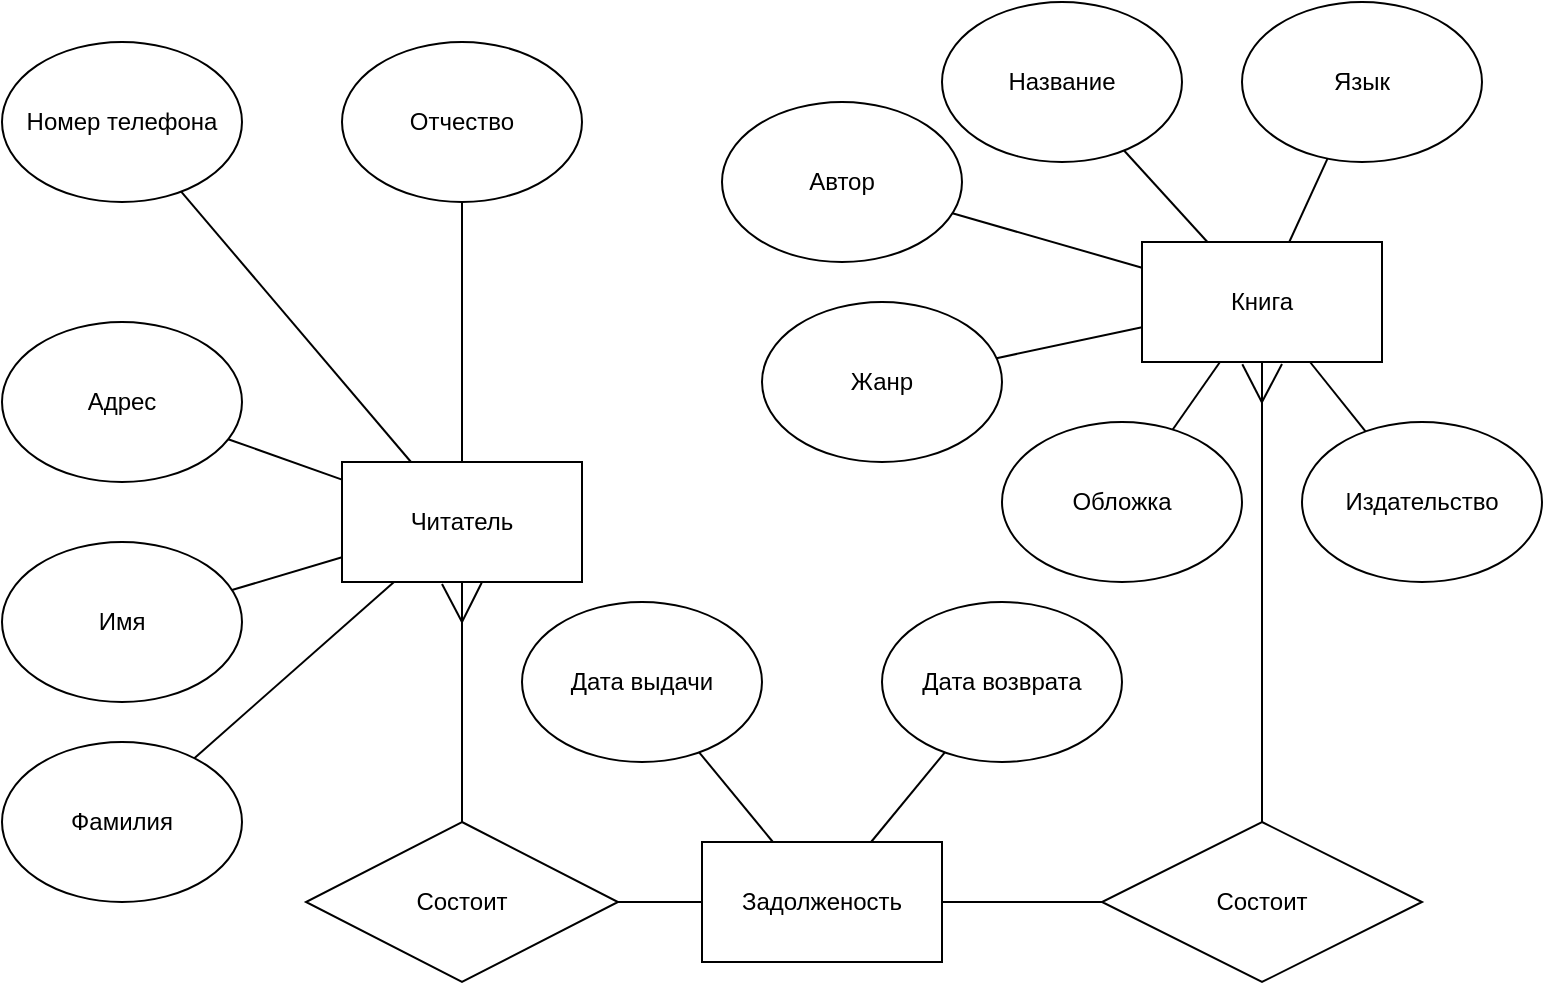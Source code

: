 <mxfile version="12.9.3" type="device"><diagram id="H_cbWJYPV7FwMgceE-Rb" name="Page-1"><mxGraphModel dx="2214" dy="1170" grid="1" gridSize="10" guides="1" tooltips="1" connect="1" arrows="1" fold="1" page="1" pageScale="1" pageWidth="827" pageHeight="1169" math="0" shadow="0"><root><mxCell id="0"/><mxCell id="1" parent="0"/><mxCell id="Ui2UbDlc7viXw09pHIX--1" value="Читатель" style="rounded=0;whiteSpace=wrap;html=1;" vertex="1" parent="1"><mxGeometry x="190" y="230" width="120" height="60" as="geometry"/></mxCell><mxCell id="Ui2UbDlc7viXw09pHIX--2" value="Книга" style="rounded=0;whiteSpace=wrap;html=1;" vertex="1" parent="1"><mxGeometry x="590" y="120" width="120" height="60" as="geometry"/></mxCell><mxCell id="Ui2UbDlc7viXw09pHIX--3" value="Задолженость" style="rounded=0;whiteSpace=wrap;html=1;" vertex="1" parent="1"><mxGeometry x="370" y="420" width="120" height="60" as="geometry"/></mxCell><mxCell id="Ui2UbDlc7viXw09pHIX--8" value="Фамилия" style="ellipse;whiteSpace=wrap;html=1;" vertex="1" parent="1"><mxGeometry x="20" y="370" width="120" height="80" as="geometry"/></mxCell><mxCell id="Ui2UbDlc7viXw09pHIX--9" value="Имя" style="ellipse;whiteSpace=wrap;html=1;" vertex="1" parent="1"><mxGeometry x="20" y="270" width="120" height="80" as="geometry"/></mxCell><mxCell id="Ui2UbDlc7viXw09pHIX--10" value="Отчество" style="ellipse;whiteSpace=wrap;html=1;" vertex="1" parent="1"><mxGeometry x="190" y="20" width="120" height="80" as="geometry"/></mxCell><mxCell id="Ui2UbDlc7viXw09pHIX--11" value="Адрес" style="ellipse;whiteSpace=wrap;html=1;" vertex="1" parent="1"><mxGeometry x="20" y="160" width="120" height="80" as="geometry"/></mxCell><mxCell id="Ui2UbDlc7viXw09pHIX--12" value="Номер телефона" style="ellipse;whiteSpace=wrap;html=1;" vertex="1" parent="1"><mxGeometry x="20" y="20" width="120" height="80" as="geometry"/></mxCell><mxCell id="Ui2UbDlc7viXw09pHIX--13" value="" style="endArrow=none;html=1;" edge="1" parent="1" source="Ui2UbDlc7viXw09pHIX--1" target="Ui2UbDlc7viXw09pHIX--10"><mxGeometry width="50" height="50" relative="1" as="geometry"><mxPoint x="390" y="520" as="sourcePoint"/><mxPoint x="440" y="470" as="targetPoint"/></mxGeometry></mxCell><mxCell id="Ui2UbDlc7viXw09pHIX--14" value="" style="endArrow=none;html=1;" edge="1" parent="1" source="Ui2UbDlc7viXw09pHIX--8" target="Ui2UbDlc7viXw09pHIX--1"><mxGeometry width="50" height="50" relative="1" as="geometry"><mxPoint x="390" y="520" as="sourcePoint"/><mxPoint x="440" y="470" as="targetPoint"/></mxGeometry></mxCell><mxCell id="Ui2UbDlc7viXw09pHIX--15" value="" style="endArrow=none;html=1;" edge="1" parent="1" source="Ui2UbDlc7viXw09pHIX--9" target="Ui2UbDlc7viXw09pHIX--1"><mxGeometry width="50" height="50" relative="1" as="geometry"><mxPoint x="390" y="520" as="sourcePoint"/><mxPoint x="440" y="470" as="targetPoint"/></mxGeometry></mxCell><mxCell id="Ui2UbDlc7viXw09pHIX--16" value="" style="endArrow=none;html=1;" edge="1" parent="1" source="Ui2UbDlc7viXw09pHIX--11" target="Ui2UbDlc7viXw09pHIX--1"><mxGeometry width="50" height="50" relative="1" as="geometry"><mxPoint x="390" y="520" as="sourcePoint"/><mxPoint x="440" y="470" as="targetPoint"/></mxGeometry></mxCell><mxCell id="Ui2UbDlc7viXw09pHIX--17" value="" style="endArrow=none;html=1;" edge="1" parent="1" source="Ui2UbDlc7viXw09pHIX--1" target="Ui2UbDlc7viXw09pHIX--12"><mxGeometry width="50" height="50" relative="1" as="geometry"><mxPoint x="350" y="250" as="sourcePoint"/><mxPoint x="400" y="200" as="targetPoint"/></mxGeometry></mxCell><mxCell id="Ui2UbDlc7viXw09pHIX--18" value="Дата выдачи" style="ellipse;whiteSpace=wrap;html=1;" vertex="1" parent="1"><mxGeometry x="280" y="300" width="120" height="80" as="geometry"/></mxCell><mxCell id="Ui2UbDlc7viXw09pHIX--19" value="Состоит" style="rhombus;whiteSpace=wrap;html=1;" vertex="1" parent="1"><mxGeometry x="172" y="410" width="156" height="80" as="geometry"/></mxCell><mxCell id="Ui2UbDlc7viXw09pHIX--20" value="" style="endArrow=none;html=1;" edge="1" parent="1" source="Ui2UbDlc7viXw09pHIX--1" target="Ui2UbDlc7viXw09pHIX--19"><mxGeometry width="50" height="50" relative="1" as="geometry"><mxPoint x="390" y="520" as="sourcePoint"/><mxPoint x="440" y="470" as="targetPoint"/></mxGeometry></mxCell><mxCell id="Ui2UbDlc7viXw09pHIX--21" value="" style="endArrow=none;html=1;" edge="1" parent="1" source="Ui2UbDlc7viXw09pHIX--3" target="Ui2UbDlc7viXw09pHIX--19"><mxGeometry width="50" height="50" relative="1" as="geometry"><mxPoint x="390" y="520" as="sourcePoint"/><mxPoint x="440" y="470" as="targetPoint"/></mxGeometry></mxCell><mxCell id="Ui2UbDlc7viXw09pHIX--22" value="Состоит" style="rhombus;whiteSpace=wrap;html=1;" vertex="1" parent="1"><mxGeometry x="570" y="410" width="160" height="80" as="geometry"/></mxCell><mxCell id="Ui2UbDlc7viXw09pHIX--23" value="" style="endArrow=none;html=1;" edge="1" parent="1" source="Ui2UbDlc7viXw09pHIX--3" target="Ui2UbDlc7viXw09pHIX--22"><mxGeometry width="50" height="50" relative="1" as="geometry"><mxPoint x="390" y="520" as="sourcePoint"/><mxPoint x="440" y="470" as="targetPoint"/></mxGeometry></mxCell><mxCell id="Ui2UbDlc7viXw09pHIX--24" value="" style="endArrow=none;html=1;" edge="1" parent="1" source="Ui2UbDlc7viXw09pHIX--22" target="Ui2UbDlc7viXw09pHIX--2"><mxGeometry width="50" height="50" relative="1" as="geometry"><mxPoint x="692" y="460" as="sourcePoint"/><mxPoint x="760" y="590" as="targetPoint"/></mxGeometry></mxCell><mxCell id="Ui2UbDlc7viXw09pHIX--25" value="Дата возврата" style="ellipse;whiteSpace=wrap;html=1;" vertex="1" parent="1"><mxGeometry x="460" y="300" width="120" height="80" as="geometry"/></mxCell><mxCell id="Ui2UbDlc7viXw09pHIX--26" value="" style="endArrow=none;html=1;" edge="1" parent="1" source="Ui2UbDlc7viXw09pHIX--18" target="Ui2UbDlc7viXw09pHIX--3"><mxGeometry width="50" height="50" relative="1" as="geometry"><mxPoint x="390" y="520" as="sourcePoint"/><mxPoint x="440" y="470" as="targetPoint"/></mxGeometry></mxCell><mxCell id="Ui2UbDlc7viXw09pHIX--27" value="" style="endArrow=none;html=1;" edge="1" parent="1" source="Ui2UbDlc7viXw09pHIX--25" target="Ui2UbDlc7viXw09pHIX--3"><mxGeometry width="50" height="50" relative="1" as="geometry"><mxPoint x="390" y="520" as="sourcePoint"/><mxPoint x="440" y="470" as="targetPoint"/></mxGeometry></mxCell><mxCell id="Ui2UbDlc7viXw09pHIX--28" value="Обложка" style="ellipse;whiteSpace=wrap;html=1;" vertex="1" parent="1"><mxGeometry x="520" y="210" width="120" height="80" as="geometry"/></mxCell><mxCell id="Ui2UbDlc7viXw09pHIX--29" value="Издательство" style="ellipse;whiteSpace=wrap;html=1;" vertex="1" parent="1"><mxGeometry x="670" y="210" width="120" height="80" as="geometry"/></mxCell><mxCell id="Ui2UbDlc7viXw09pHIX--30" value="Жанр" style="ellipse;whiteSpace=wrap;html=1;" vertex="1" parent="1"><mxGeometry x="400" y="150" width="120" height="80" as="geometry"/></mxCell><mxCell id="Ui2UbDlc7viXw09pHIX--31" value="Язык" style="ellipse;whiteSpace=wrap;html=1;" vertex="1" parent="1"><mxGeometry x="640" width="120" height="80" as="geometry"/></mxCell><mxCell id="Ui2UbDlc7viXw09pHIX--32" value="Название" style="ellipse;whiteSpace=wrap;html=1;" vertex="1" parent="1"><mxGeometry x="490" width="120" height="80" as="geometry"/></mxCell><mxCell id="Ui2UbDlc7viXw09pHIX--33" value="Автор" style="ellipse;whiteSpace=wrap;html=1;" vertex="1" parent="1"><mxGeometry x="380" y="50" width="120" height="80" as="geometry"/></mxCell><mxCell id="Ui2UbDlc7viXw09pHIX--34" value="" style="endArrow=none;html=1;" edge="1" parent="1" source="Ui2UbDlc7viXw09pHIX--33" target="Ui2UbDlc7viXw09pHIX--2"><mxGeometry width="50" height="50" relative="1" as="geometry"><mxPoint x="540" y="380" as="sourcePoint"/><mxPoint x="590" y="330" as="targetPoint"/></mxGeometry></mxCell><mxCell id="Ui2UbDlc7viXw09pHIX--35" value="" style="endArrow=none;html=1;" edge="1" parent="1" source="Ui2UbDlc7viXw09pHIX--32" target="Ui2UbDlc7viXw09pHIX--2"><mxGeometry width="50" height="50" relative="1" as="geometry"><mxPoint x="540" y="380" as="sourcePoint"/><mxPoint x="590" y="330" as="targetPoint"/></mxGeometry></mxCell><mxCell id="Ui2UbDlc7viXw09pHIX--36" value="" style="endArrow=none;html=1;" edge="1" parent="1" source="Ui2UbDlc7viXw09pHIX--31" target="Ui2UbDlc7viXw09pHIX--2"><mxGeometry width="50" height="50" relative="1" as="geometry"><mxPoint x="540" y="380" as="sourcePoint"/><mxPoint x="590" y="330" as="targetPoint"/></mxGeometry></mxCell><mxCell id="Ui2UbDlc7viXw09pHIX--37" value="" style="endArrow=none;html=1;" edge="1" parent="1" source="Ui2UbDlc7viXw09pHIX--30" target="Ui2UbDlc7viXw09pHIX--2"><mxGeometry width="50" height="50" relative="1" as="geometry"><mxPoint x="540" y="380" as="sourcePoint"/><mxPoint x="590" y="330" as="targetPoint"/></mxGeometry></mxCell><mxCell id="Ui2UbDlc7viXw09pHIX--38" value="" style="endArrow=none;html=1;" edge="1" parent="1" source="Ui2UbDlc7viXw09pHIX--29" target="Ui2UbDlc7viXw09pHIX--2"><mxGeometry width="50" height="50" relative="1" as="geometry"><mxPoint x="540" y="380" as="sourcePoint"/><mxPoint x="590" y="330" as="targetPoint"/></mxGeometry></mxCell><mxCell id="Ui2UbDlc7viXw09pHIX--39" value="" style="endArrow=none;html=1;" edge="1" parent="1" source="Ui2UbDlc7viXw09pHIX--28" target="Ui2UbDlc7viXw09pHIX--2"><mxGeometry width="50" height="50" relative="1" as="geometry"><mxPoint x="540" y="380" as="sourcePoint"/><mxPoint x="590" y="330" as="targetPoint"/></mxGeometry></mxCell><mxCell id="Ui2UbDlc7viXw09pHIX--46" value="" style="endArrow=none;html=1;" edge="1" parent="1"><mxGeometry width="50" height="50" relative="1" as="geometry"><mxPoint x="250" y="310" as="sourcePoint"/><mxPoint x="240" y="291" as="targetPoint"/></mxGeometry></mxCell><mxCell id="Ui2UbDlc7viXw09pHIX--47" value="" style="endArrow=none;html=1;entryX=0.582;entryY=1.006;entryDx=0;entryDy=0;entryPerimeter=0;" edge="1" parent="1" target="Ui2UbDlc7viXw09pHIX--1"><mxGeometry width="50" height="50" relative="1" as="geometry"><mxPoint x="250" y="310" as="sourcePoint"/><mxPoint x="340" y="260" as="targetPoint"/></mxGeometry></mxCell><mxCell id="Ui2UbDlc7viXw09pHIX--48" value="" style="endArrow=none;html=1;entryX=0.418;entryY=1.019;entryDx=0;entryDy=0;entryPerimeter=0;" edge="1" parent="1" target="Ui2UbDlc7viXw09pHIX--2"><mxGeometry width="50" height="50" relative="1" as="geometry"><mxPoint x="649.94" y="200.12" as="sourcePoint"/><mxPoint x="631.46" y="181.32" as="targetPoint"/></mxGeometry></mxCell><mxCell id="Ui2UbDlc7viXw09pHIX--49" value="" style="endArrow=none;html=1;" edge="1" parent="1"><mxGeometry width="50" height="50" relative="1" as="geometry"><mxPoint x="649.94" y="200.12" as="sourcePoint"/><mxPoint x="660" y="181" as="targetPoint"/></mxGeometry></mxCell></root></mxGraphModel></diagram></mxfile>